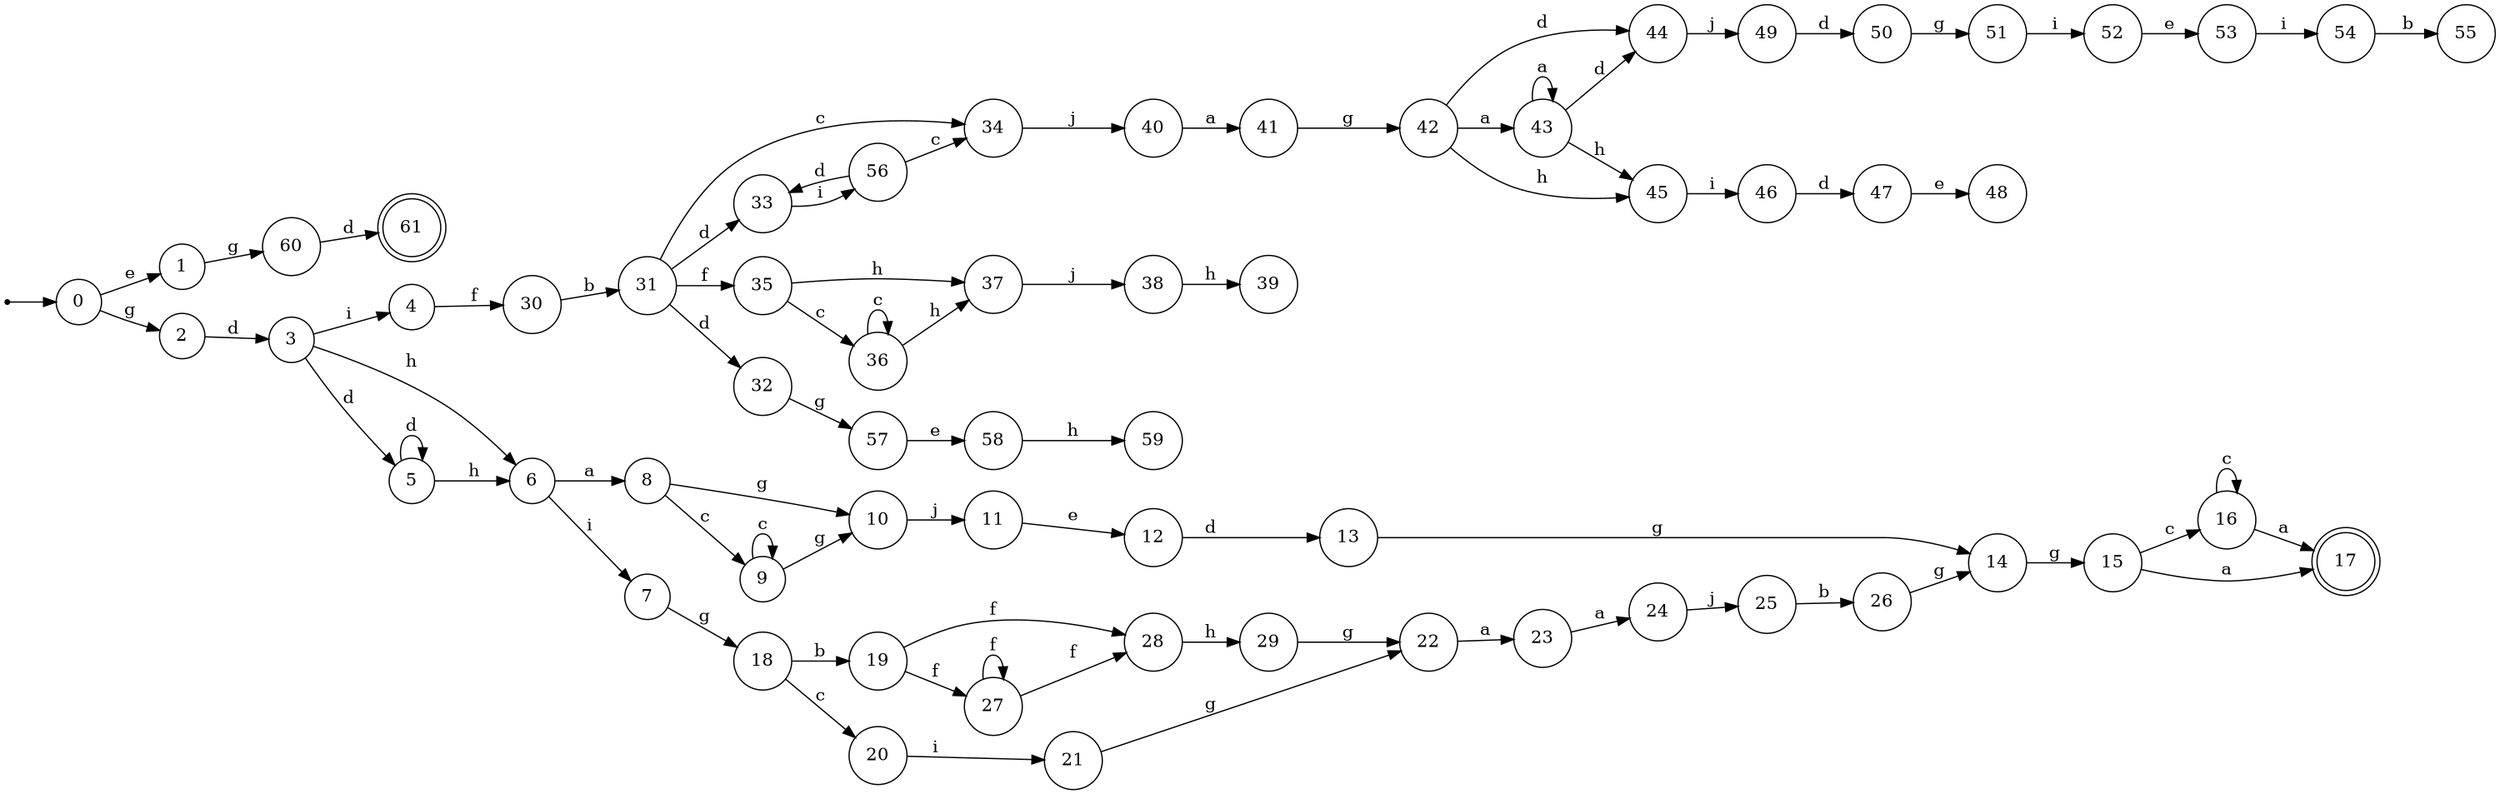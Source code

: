 digraph finite_state_machine {
rankdir=LR;
size="20,20";
node [shape = point]; "dummy0"
node [shape = circle]; "0";
"dummy0" -> "0";
node [shape = circle]; "1";
node [shape = circle]; "2";
node [shape = circle]; "3";
node [shape = circle]; "4";
node [shape = circle]; "5";
node [shape = circle]; "6";
node [shape = circle]; "7";
node [shape = circle]; "8";
node [shape = circle]; "9";
node [shape = circle]; "10";
node [shape = circle]; "11";
node [shape = circle]; "12";
node [shape = circle]; "13";
node [shape = circle]; "14";
node [shape = circle]; "15";
node [shape = circle]; "16";
node [shape = doublecircle]; "17";node [shape = circle]; "18";
node [shape = circle]; "19";
node [shape = circle]; "20";
node [shape = circle]; "21";
node [shape = circle]; "22";
node [shape = circle]; "23";
node [shape = circle]; "24";
node [shape = circle]; "25";
node [shape = circle]; "26";
node [shape = circle]; "27";
node [shape = circle]; "28";
node [shape = circle]; "29";
node [shape = circle]; "30";
node [shape = circle]; "31";
node [shape = circle]; "32";
node [shape = circle]; "33";
node [shape = circle]; "34";
node [shape = circle]; "35";
node [shape = circle]; "36";
node [shape = circle]; "37";
node [shape = circle]; "38";
node [shape = circle]; "39";
node [shape = circle]; "40";
node [shape = circle]; "41";
node [shape = circle]; "42";
node [shape = circle]; "43";
node [shape = circle]; "44";
node [shape = circle]; "45";
node [shape = circle]; "46";
node [shape = circle]; "47";
node [shape = circle]; "48";
node [shape = circle]; "49";
node [shape = circle]; "50";
node [shape = circle]; "51";
node [shape = circle]; "52";
node [shape = circle]; "53";
node [shape = circle]; "54";
node [shape = circle]; "55";
node [shape = circle]; "56";
node [shape = circle]; "57";
node [shape = circle]; "58";
node [shape = circle]; "59";
node [shape = circle]; "60";
node [shape = doublecircle]; "61";"0" -> "1" [label = "e"];
 "0" -> "2" [label = "g"];
 "2" -> "3" [label = "d"];
 "3" -> "4" [label = "i"];
 "3" -> "5" [label = "d"];
 "3" -> "6" [label = "h"];
 "6" -> "7" [label = "i"];
 "6" -> "8" [label = "a"];
 "8" -> "9" [label = "c"];
 "8" -> "10" [label = "g"];
 "10" -> "11" [label = "j"];
 "11" -> "12" [label = "e"];
 "12" -> "13" [label = "d"];
 "13" -> "14" [label = "g"];
 "14" -> "15" [label = "g"];
 "15" -> "16" [label = "c"];
 "15" -> "17" [label = "a"];
 "16" -> "16" [label = "c"];
 "16" -> "17" [label = "a"];
 "9" -> "9" [label = "c"];
 "9" -> "10" [label = "g"];
 "7" -> "18" [label = "g"];
 "18" -> "19" [label = "b"];
 "18" -> "20" [label = "c"];
 "20" -> "21" [label = "i"];
 "21" -> "22" [label = "g"];
 "22" -> "23" [label = "a"];
 "23" -> "24" [label = "a"];
 "24" -> "25" [label = "j"];
 "25" -> "26" [label = "b"];
 "26" -> "14" [label = "g"];
 "19" -> "27" [label = "f"];
 "19" -> "28" [label = "f"];
 "28" -> "29" [label = "h"];
 "29" -> "22" [label = "g"];
 "27" -> "27" [label = "f"];
 "27" -> "28" [label = "f"];
 "5" -> "5" [label = "d"];
 "5" -> "6" [label = "h"];
 "4" -> "30" [label = "f"];
 "30" -> "31" [label = "b"];
 "31" -> "32" [label = "d"];
 "31" -> "33" [label = "d"];
 "31" -> "34" [label = "c"];
 "31" -> "35" [label = "f"];
 "35" -> "36" [label = "c"];
 "35" -> "37" [label = "h"];
 "37" -> "38" [label = "j"];
 "38" -> "39" [label = "h"];
 "36" -> "36" [label = "c"];
 "36" -> "37" [label = "h"];
 "34" -> "40" [label = "j"];
 "40" -> "41" [label = "a"];
 "41" -> "42" [label = "g"];
 "42" -> "43" [label = "a"];
 "42" -> "44" [label = "d"];
 "42" -> "45" [label = "h"];
 "45" -> "46" [label = "i"];
 "46" -> "47" [label = "d"];
 "47" -> "48" [label = "e"];
 "44" -> "49" [label = "j"];
 "49" -> "50" [label = "d"];
 "50" -> "51" [label = "g"];
 "51" -> "52" [label = "i"];
 "52" -> "53" [label = "e"];
 "53" -> "54" [label = "i"];
 "54" -> "55" [label = "b"];
 "43" -> "43" [label = "a"];
 "43" -> "44" [label = "d"];
 "43" -> "45" [label = "h"];
 "33" -> "56" [label = "i"];
 "56" -> "33" [label = "d"];
 "56" -> "34" [label = "c"];
 "32" -> "57" [label = "g"];
 "57" -> "58" [label = "e"];
 "58" -> "59" [label = "h"];
 "1" -> "60" [label = "g"];
 "60" -> "61" [label = "d"];
 }

